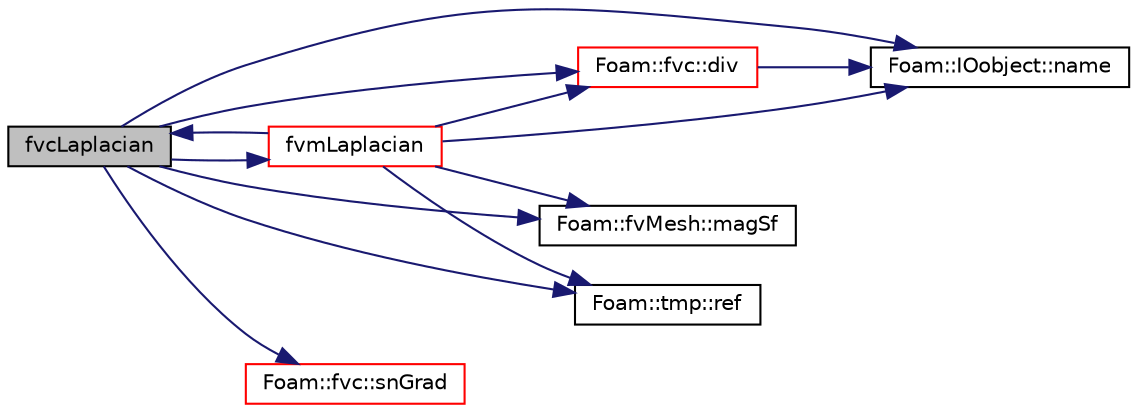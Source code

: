 digraph "fvcLaplacian"
{
  bgcolor="transparent";
  edge [fontname="Helvetica",fontsize="10",labelfontname="Helvetica",labelfontsize="10"];
  node [fontname="Helvetica",fontsize="10",shape=record];
  rankdir="LR";
  Node998 [label="fvcLaplacian",height=0.2,width=0.4,color="black", fillcolor="grey75", style="filled", fontcolor="black"];
  Node998 -> Node999 [color="midnightblue",fontsize="10",style="solid",fontname="Helvetica"];
  Node999 [label="Foam::fvc::div",height=0.2,width=0.4,color="red",URL="$a21861.html#a585533948ad80abfe589d920c641f251"];
  Node999 -> Node1000 [color="midnightblue",fontsize="10",style="solid",fontname="Helvetica"];
  Node1000 [label="Foam::IOobject::name",height=0.2,width=0.4,color="black",URL="$a27249.html#acc80e00a8ac919288fb55bd14cc88bf6",tooltip="Return name. "];
  Node998 -> Node1296 [color="midnightblue",fontsize="10",style="solid",fontname="Helvetica"];
  Node1296 [label="fvmLaplacian",height=0.2,width=0.4,color="red",URL="$a23397.html#ac363258e34a38773cd5e029506a4b945"];
  Node1296 -> Node1025 [color="midnightblue",fontsize="10",style="solid",fontname="Helvetica"];
  Node1025 [label="Foam::fvMesh::magSf",height=0.2,width=0.4,color="black",URL="$a23593.html#aabb6ccdce50591ae471b48b146bd27e3",tooltip="Return cell face area magnitudes. "];
  Node1296 -> Node1024 [color="midnightblue",fontsize="10",style="solid",fontname="Helvetica"];
  Node1024 [label="Foam::tmp::ref",height=0.2,width=0.4,color="black",URL="$a27077.html#aeaf81e641282874cef07f5b808efc83b",tooltip="Return non-const reference or generate a fatal error. "];
  Node1296 -> Node999 [color="midnightblue",fontsize="10",style="solid",fontname="Helvetica"];
  Node1296 -> Node1000 [color="midnightblue",fontsize="10",style="solid",fontname="Helvetica"];
  Node1296 -> Node998 [color="midnightblue",fontsize="10",style="solid",fontname="Helvetica"];
  Node998 -> Node1025 [color="midnightblue",fontsize="10",style="solid",fontname="Helvetica"];
  Node998 -> Node1000 [color="midnightblue",fontsize="10",style="solid",fontname="Helvetica"];
  Node998 -> Node1024 [color="midnightblue",fontsize="10",style="solid",fontname="Helvetica"];
  Node998 -> Node1481 [color="midnightblue",fontsize="10",style="solid",fontname="Helvetica"];
  Node1481 [label="Foam::fvc::snGrad",height=0.2,width=0.4,color="red",URL="$a21861.html#a15da734ee906cb52cf17937ab84c41a0"];
}
